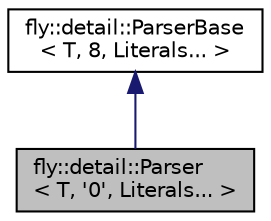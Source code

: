 digraph "fly::detail::Parser&lt; T, &apos;0&apos;, Literals... &gt;"
{
 // LATEX_PDF_SIZE
  edge [fontname="Helvetica",fontsize="10",labelfontname="Helvetica",labelfontsize="10"];
  node [fontname="Helvetica",fontsize="10",shape=record];
  Node1 [label="fly::detail::Parser\l\< T, '0', Literals... \>",height=0.2,width=0.4,color="black", fillcolor="grey75", style="filled", fontcolor="black",tooltip=" "];
  Node2 -> Node1 [dir="back",color="midnightblue",fontsize="10",style="solid",fontname="Helvetica"];
  Node2 [label="fly::detail::ParserBase\l\< T, 8, Literals... \>",height=0.2,width=0.4,color="black", fillcolor="white", style="filled",URL="$structfly_1_1detail_1_1_parser_base.html",tooltip=" "];
}
